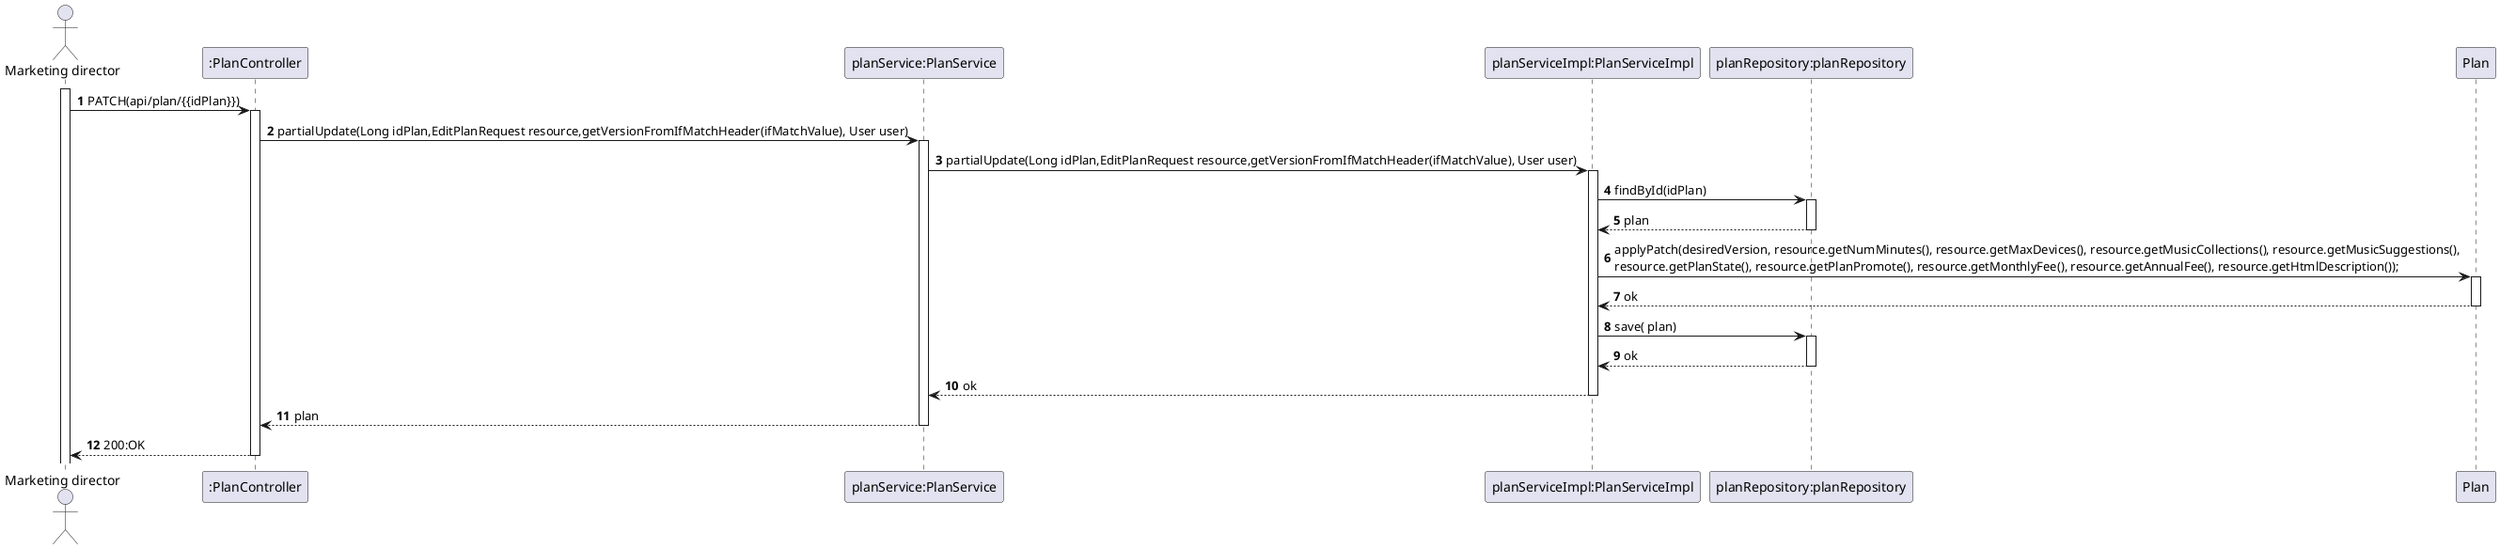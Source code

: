 @startuml
'https://plantuml.com/sequence-diagram

autoactivate on
autonumber

actor "Marketing director" as User
participant ":PlanController" as Ctrl
participant "planService:PlanService" as Service
participant "planServiceImpl:PlanServiceImpl" as Impl
participant "planRepository:planRepository" as Repo
participant "Plan" as Plan

activate User

User -> Ctrl: PATCH(api/plan/{{idPlan}})
Ctrl -> Service: partialUpdate(Long idPlan,EditPlanRequest resource,getVersionFromIfMatchHeader(ifMatchValue), User user)
Service -> Impl: partialUpdate(Long idPlan,EditPlanRequest resource,getVersionFromIfMatchHeader(ifMatchValue), User user)
Impl -> Repo: findById(idPlan)
Repo --> Impl: plan
Impl -> Plan: applyPatch(desiredVersion, resource.getNumMinutes(), resource.getMaxDevices(), resource.getMusicCollections(), resource.getMusicSuggestions(),\nresource.getPlanState(), resource.getPlanPromote(), resource.getMonthlyFee(), resource.getAnnualFee(), resource.getHtmlDescription());
Plan --> Impl: ok
Impl -> Repo: save( plan)
Repo --> Impl: ok
Impl --> Service: ok
Service --> Ctrl: plan
Ctrl --> User: 200:OK
@enduml